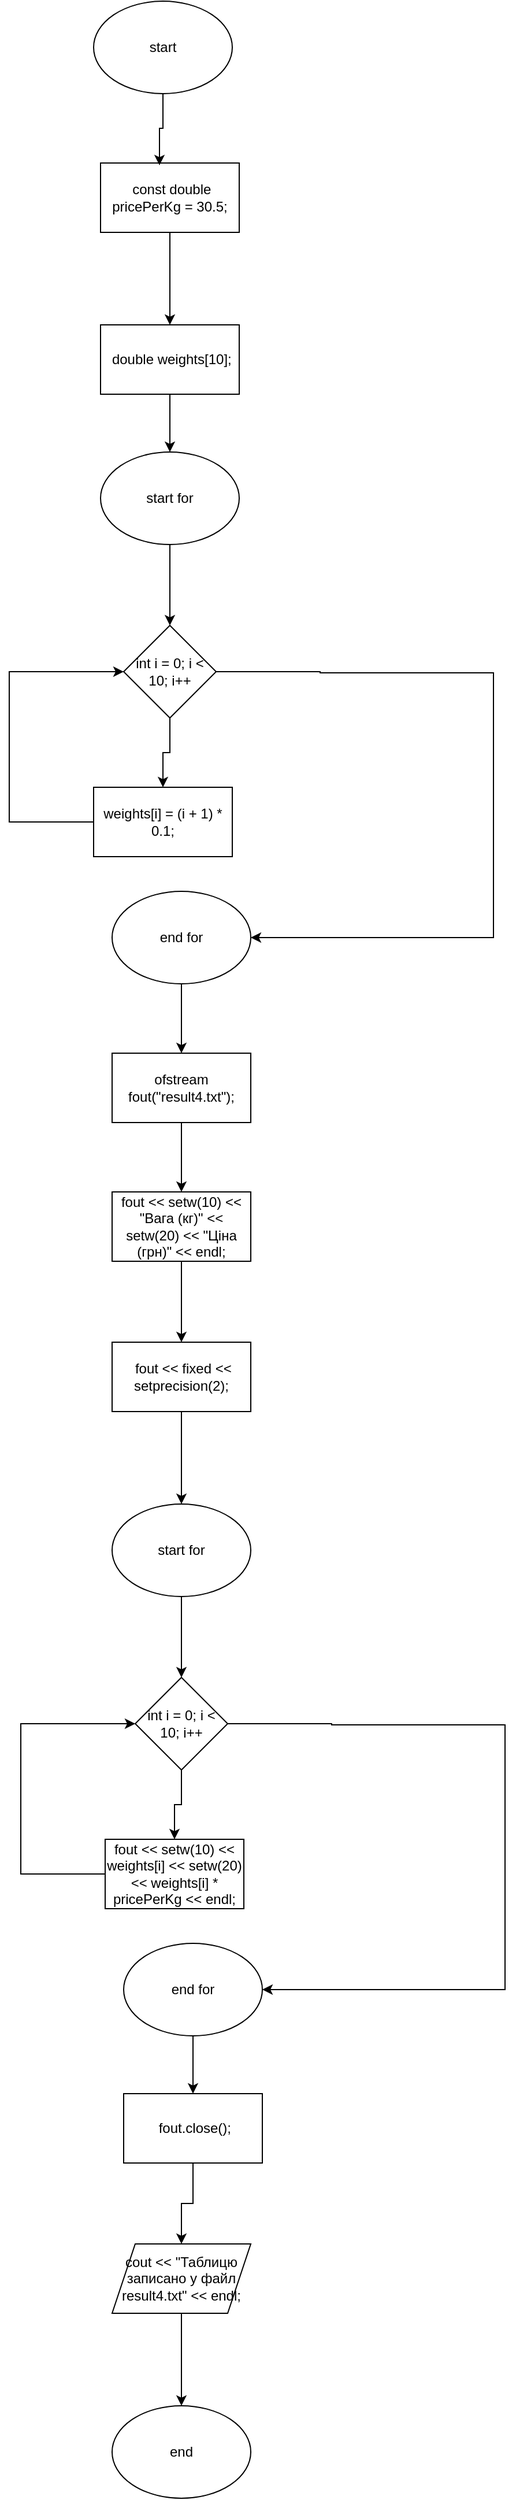 <mxfile version="24.8.6">
  <diagram name="Сторінка-1" id="yEX0ATdlRDlXb6gueMOm">
    <mxGraphModel dx="1685" dy="965" grid="1" gridSize="10" guides="1" tooltips="1" connect="1" arrows="1" fold="1" page="1" pageScale="1" pageWidth="827" pageHeight="1169" math="0" shadow="0">
      <root>
        <mxCell id="0" />
        <mxCell id="1" parent="0" />
        <mxCell id="J6kf8Kumvzi9SYL_1Qqs-1" value="start" style="ellipse;whiteSpace=wrap;html=1;" vertex="1" parent="1">
          <mxGeometry x="354" y="20" width="120" height="80" as="geometry" />
        </mxCell>
        <mxCell id="J6kf8Kumvzi9SYL_1Qqs-13" style="edgeStyle=orthogonalEdgeStyle;rounded=0;orthogonalLoop=1;jettySize=auto;html=1;" edge="1" parent="1" source="J6kf8Kumvzi9SYL_1Qqs-2" target="J6kf8Kumvzi9SYL_1Qqs-3">
          <mxGeometry relative="1" as="geometry" />
        </mxCell>
        <mxCell id="J6kf8Kumvzi9SYL_1Qqs-2" value="&amp;nbsp;const double pricePerKg = 30.5;" style="rounded=0;whiteSpace=wrap;html=1;" vertex="1" parent="1">
          <mxGeometry x="360" y="160" width="120" height="60" as="geometry" />
        </mxCell>
        <mxCell id="J6kf8Kumvzi9SYL_1Qqs-14" style="edgeStyle=orthogonalEdgeStyle;rounded=0;orthogonalLoop=1;jettySize=auto;html=1;entryX=0.5;entryY=0;entryDx=0;entryDy=0;" edge="1" parent="1" source="J6kf8Kumvzi9SYL_1Qqs-3" target="J6kf8Kumvzi9SYL_1Qqs-4">
          <mxGeometry relative="1" as="geometry" />
        </mxCell>
        <mxCell id="J6kf8Kumvzi9SYL_1Qqs-3" value="&amp;nbsp;double weights[10];" style="rounded=0;whiteSpace=wrap;html=1;" vertex="1" parent="1">
          <mxGeometry x="360" y="300" width="120" height="60" as="geometry" />
        </mxCell>
        <mxCell id="J6kf8Kumvzi9SYL_1Qqs-11" style="edgeStyle=orthogonalEdgeStyle;rounded=0;orthogonalLoop=1;jettySize=auto;html=1;entryX=0.5;entryY=0;entryDx=0;entryDy=0;" edge="1" parent="1" source="J6kf8Kumvzi9SYL_1Qqs-4" target="J6kf8Kumvzi9SYL_1Qqs-5">
          <mxGeometry relative="1" as="geometry" />
        </mxCell>
        <mxCell id="J6kf8Kumvzi9SYL_1Qqs-4" value="start for" style="ellipse;whiteSpace=wrap;html=1;" vertex="1" parent="1">
          <mxGeometry x="360" y="410" width="120" height="80" as="geometry" />
        </mxCell>
        <mxCell id="J6kf8Kumvzi9SYL_1Qqs-8" style="edgeStyle=orthogonalEdgeStyle;rounded=0;orthogonalLoop=1;jettySize=auto;html=1;" edge="1" parent="1" source="J6kf8Kumvzi9SYL_1Qqs-5" target="J6kf8Kumvzi9SYL_1Qqs-9">
          <mxGeometry relative="1" as="geometry">
            <mxPoint x="430" y="830" as="targetPoint" />
            <Array as="points">
              <mxPoint x="550" y="600" />
              <mxPoint x="550" y="601" />
              <mxPoint x="700" y="601" />
              <mxPoint x="700" y="830" />
            </Array>
          </mxGeometry>
        </mxCell>
        <mxCell id="J6kf8Kumvzi9SYL_1Qqs-10" style="edgeStyle=orthogonalEdgeStyle;rounded=0;orthogonalLoop=1;jettySize=auto;html=1;" edge="1" parent="1" source="J6kf8Kumvzi9SYL_1Qqs-5" target="J6kf8Kumvzi9SYL_1Qqs-6">
          <mxGeometry relative="1" as="geometry" />
        </mxCell>
        <mxCell id="J6kf8Kumvzi9SYL_1Qqs-5" value="int i = 0; i &amp;lt; 10; i++" style="rhombus;whiteSpace=wrap;html=1;" vertex="1" parent="1">
          <mxGeometry x="380" y="560" width="80" height="80" as="geometry" />
        </mxCell>
        <mxCell id="J6kf8Kumvzi9SYL_1Qqs-7" style="edgeStyle=orthogonalEdgeStyle;rounded=0;orthogonalLoop=1;jettySize=auto;html=1;entryX=0;entryY=0.5;entryDx=0;entryDy=0;" edge="1" parent="1" source="J6kf8Kumvzi9SYL_1Qqs-6" target="J6kf8Kumvzi9SYL_1Qqs-5">
          <mxGeometry relative="1" as="geometry">
            <mxPoint x="280" y="590" as="targetPoint" />
            <Array as="points">
              <mxPoint x="281" y="730" />
              <mxPoint x="281" y="600" />
            </Array>
          </mxGeometry>
        </mxCell>
        <mxCell id="J6kf8Kumvzi9SYL_1Qqs-6" value="weights[i] = (i + 1) * 0.1;" style="rounded=0;whiteSpace=wrap;html=1;" vertex="1" parent="1">
          <mxGeometry x="354" y="700" width="120" height="60" as="geometry" />
        </mxCell>
        <mxCell id="J6kf8Kumvzi9SYL_1Qqs-26" style="edgeStyle=orthogonalEdgeStyle;rounded=0;orthogonalLoop=1;jettySize=auto;html=1;" edge="1" parent="1" source="J6kf8Kumvzi9SYL_1Qqs-9" target="J6kf8Kumvzi9SYL_1Qqs-15">
          <mxGeometry relative="1" as="geometry" />
        </mxCell>
        <mxCell id="J6kf8Kumvzi9SYL_1Qqs-9" value="end for" style="ellipse;whiteSpace=wrap;html=1;" vertex="1" parent="1">
          <mxGeometry x="370" y="790" width="120" height="80" as="geometry" />
        </mxCell>
        <mxCell id="J6kf8Kumvzi9SYL_1Qqs-12" style="edgeStyle=orthogonalEdgeStyle;rounded=0;orthogonalLoop=1;jettySize=auto;html=1;entryX=0.425;entryY=0.033;entryDx=0;entryDy=0;entryPerimeter=0;" edge="1" parent="1" source="J6kf8Kumvzi9SYL_1Qqs-1" target="J6kf8Kumvzi9SYL_1Qqs-2">
          <mxGeometry relative="1" as="geometry" />
        </mxCell>
        <mxCell id="J6kf8Kumvzi9SYL_1Qqs-27" style="edgeStyle=orthogonalEdgeStyle;rounded=0;orthogonalLoop=1;jettySize=auto;html=1;" edge="1" parent="1" source="J6kf8Kumvzi9SYL_1Qqs-15" target="J6kf8Kumvzi9SYL_1Qqs-16">
          <mxGeometry relative="1" as="geometry" />
        </mxCell>
        <mxCell id="J6kf8Kumvzi9SYL_1Qqs-15" value="ofstream fout(&quot;result4.txt&quot;);" style="rounded=0;whiteSpace=wrap;html=1;" vertex="1" parent="1">
          <mxGeometry x="370" y="930" width="120" height="60" as="geometry" />
        </mxCell>
        <mxCell id="J6kf8Kumvzi9SYL_1Qqs-28" style="edgeStyle=orthogonalEdgeStyle;rounded=0;orthogonalLoop=1;jettySize=auto;html=1;" edge="1" parent="1" source="J6kf8Kumvzi9SYL_1Qqs-16" target="J6kf8Kumvzi9SYL_1Qqs-17">
          <mxGeometry relative="1" as="geometry" />
        </mxCell>
        <mxCell id="J6kf8Kumvzi9SYL_1Qqs-16" value="fout &amp;lt;&amp;lt; setw(10) &amp;lt;&amp;lt; &quot;Вага (кг)&quot; &amp;lt;&amp;lt; setw(20) &amp;lt;&amp;lt; &quot;Ціна (грн)&quot; &amp;lt;&amp;lt; endl;" style="rounded=0;whiteSpace=wrap;html=1;" vertex="1" parent="1">
          <mxGeometry x="370" y="1050" width="120" height="60" as="geometry" />
        </mxCell>
        <mxCell id="J6kf8Kumvzi9SYL_1Qqs-29" style="edgeStyle=orthogonalEdgeStyle;rounded=0;orthogonalLoop=1;jettySize=auto;html=1;" edge="1" parent="1" source="J6kf8Kumvzi9SYL_1Qqs-17" target="J6kf8Kumvzi9SYL_1Qqs-19">
          <mxGeometry relative="1" as="geometry" />
        </mxCell>
        <mxCell id="J6kf8Kumvzi9SYL_1Qqs-17" value="&amp;nbsp;fout &amp;lt;&amp;lt; fixed &amp;lt;&amp;lt; setprecision(2);" style="rounded=0;whiteSpace=wrap;html=1;" vertex="1" parent="1">
          <mxGeometry x="370" y="1180" width="120" height="60" as="geometry" />
        </mxCell>
        <mxCell id="J6kf8Kumvzi9SYL_1Qqs-18" style="edgeStyle=orthogonalEdgeStyle;rounded=0;orthogonalLoop=1;jettySize=auto;html=1;entryX=0.5;entryY=0;entryDx=0;entryDy=0;" edge="1" parent="1" source="J6kf8Kumvzi9SYL_1Qqs-19" target="J6kf8Kumvzi9SYL_1Qqs-22">
          <mxGeometry relative="1" as="geometry" />
        </mxCell>
        <mxCell id="J6kf8Kumvzi9SYL_1Qqs-19" value="start for" style="ellipse;whiteSpace=wrap;html=1;" vertex="1" parent="1">
          <mxGeometry x="370" y="1320" width="120" height="80" as="geometry" />
        </mxCell>
        <mxCell id="J6kf8Kumvzi9SYL_1Qqs-20" style="edgeStyle=orthogonalEdgeStyle;rounded=0;orthogonalLoop=1;jettySize=auto;html=1;" edge="1" parent="1" source="J6kf8Kumvzi9SYL_1Qqs-22" target="J6kf8Kumvzi9SYL_1Qqs-25">
          <mxGeometry relative="1" as="geometry">
            <mxPoint x="440" y="1740" as="targetPoint" />
            <Array as="points">
              <mxPoint x="560" y="1510" />
              <mxPoint x="560" y="1511" />
              <mxPoint x="710" y="1511" />
              <mxPoint x="710" y="1740" />
            </Array>
          </mxGeometry>
        </mxCell>
        <mxCell id="J6kf8Kumvzi9SYL_1Qqs-21" style="edgeStyle=orthogonalEdgeStyle;rounded=0;orthogonalLoop=1;jettySize=auto;html=1;" edge="1" parent="1" source="J6kf8Kumvzi9SYL_1Qqs-22" target="J6kf8Kumvzi9SYL_1Qqs-24">
          <mxGeometry relative="1" as="geometry" />
        </mxCell>
        <mxCell id="J6kf8Kumvzi9SYL_1Qqs-22" value="int i = 0; i &amp;lt; 10; i++" style="rhombus;whiteSpace=wrap;html=1;" vertex="1" parent="1">
          <mxGeometry x="390" y="1470" width="80" height="80" as="geometry" />
        </mxCell>
        <mxCell id="J6kf8Kumvzi9SYL_1Qqs-23" style="edgeStyle=orthogonalEdgeStyle;rounded=0;orthogonalLoop=1;jettySize=auto;html=1;entryX=0;entryY=0.5;entryDx=0;entryDy=0;" edge="1" parent="1" source="J6kf8Kumvzi9SYL_1Qqs-24" target="J6kf8Kumvzi9SYL_1Qqs-22">
          <mxGeometry relative="1" as="geometry">
            <mxPoint x="290" y="1500" as="targetPoint" />
            <Array as="points">
              <mxPoint x="291" y="1640" />
              <mxPoint x="291" y="1510" />
            </Array>
          </mxGeometry>
        </mxCell>
        <mxCell id="J6kf8Kumvzi9SYL_1Qqs-24" value="fout &amp;lt;&amp;lt; setw(10) &amp;lt;&amp;lt; weights[i] &amp;lt;&amp;lt; setw(20) &amp;lt;&amp;lt; weights[i] * pricePerKg &amp;lt;&amp;lt; endl;" style="rounded=0;whiteSpace=wrap;html=1;" vertex="1" parent="1">
          <mxGeometry x="364" y="1610" width="120" height="60" as="geometry" />
        </mxCell>
        <mxCell id="J6kf8Kumvzi9SYL_1Qqs-32" style="edgeStyle=orthogonalEdgeStyle;rounded=0;orthogonalLoop=1;jettySize=auto;html=1;entryX=0.5;entryY=0;entryDx=0;entryDy=0;" edge="1" parent="1" source="J6kf8Kumvzi9SYL_1Qqs-25" target="J6kf8Kumvzi9SYL_1Qqs-30">
          <mxGeometry relative="1" as="geometry" />
        </mxCell>
        <mxCell id="J6kf8Kumvzi9SYL_1Qqs-25" value="end for" style="ellipse;whiteSpace=wrap;html=1;" vertex="1" parent="1">
          <mxGeometry x="380" y="1700" width="120" height="80" as="geometry" />
        </mxCell>
        <mxCell id="J6kf8Kumvzi9SYL_1Qqs-33" style="edgeStyle=orthogonalEdgeStyle;rounded=0;orthogonalLoop=1;jettySize=auto;html=1;" edge="1" parent="1" source="J6kf8Kumvzi9SYL_1Qqs-30" target="J6kf8Kumvzi9SYL_1Qqs-31">
          <mxGeometry relative="1" as="geometry" />
        </mxCell>
        <mxCell id="J6kf8Kumvzi9SYL_1Qqs-30" value="&amp;nbsp;fout.close();" style="rounded=0;whiteSpace=wrap;html=1;" vertex="1" parent="1">
          <mxGeometry x="380" y="1830" width="120" height="60" as="geometry" />
        </mxCell>
        <mxCell id="J6kf8Kumvzi9SYL_1Qqs-35" style="edgeStyle=orthogonalEdgeStyle;rounded=0;orthogonalLoop=1;jettySize=auto;html=1;" edge="1" parent="1" source="J6kf8Kumvzi9SYL_1Qqs-31" target="J6kf8Kumvzi9SYL_1Qqs-34">
          <mxGeometry relative="1" as="geometry" />
        </mxCell>
        <mxCell id="J6kf8Kumvzi9SYL_1Qqs-31" value="cout &amp;lt;&amp;lt; &quot;Таблицю записано у файл result4.txt&quot; &amp;lt;&amp;lt; endl;" style="shape=parallelogram;perimeter=parallelogramPerimeter;whiteSpace=wrap;html=1;fixedSize=1;" vertex="1" parent="1">
          <mxGeometry x="370" y="1960" width="120" height="60" as="geometry" />
        </mxCell>
        <mxCell id="J6kf8Kumvzi9SYL_1Qqs-34" value="end" style="ellipse;whiteSpace=wrap;html=1;" vertex="1" parent="1">
          <mxGeometry x="370" y="2100" width="120" height="80" as="geometry" />
        </mxCell>
      </root>
    </mxGraphModel>
  </diagram>
</mxfile>
